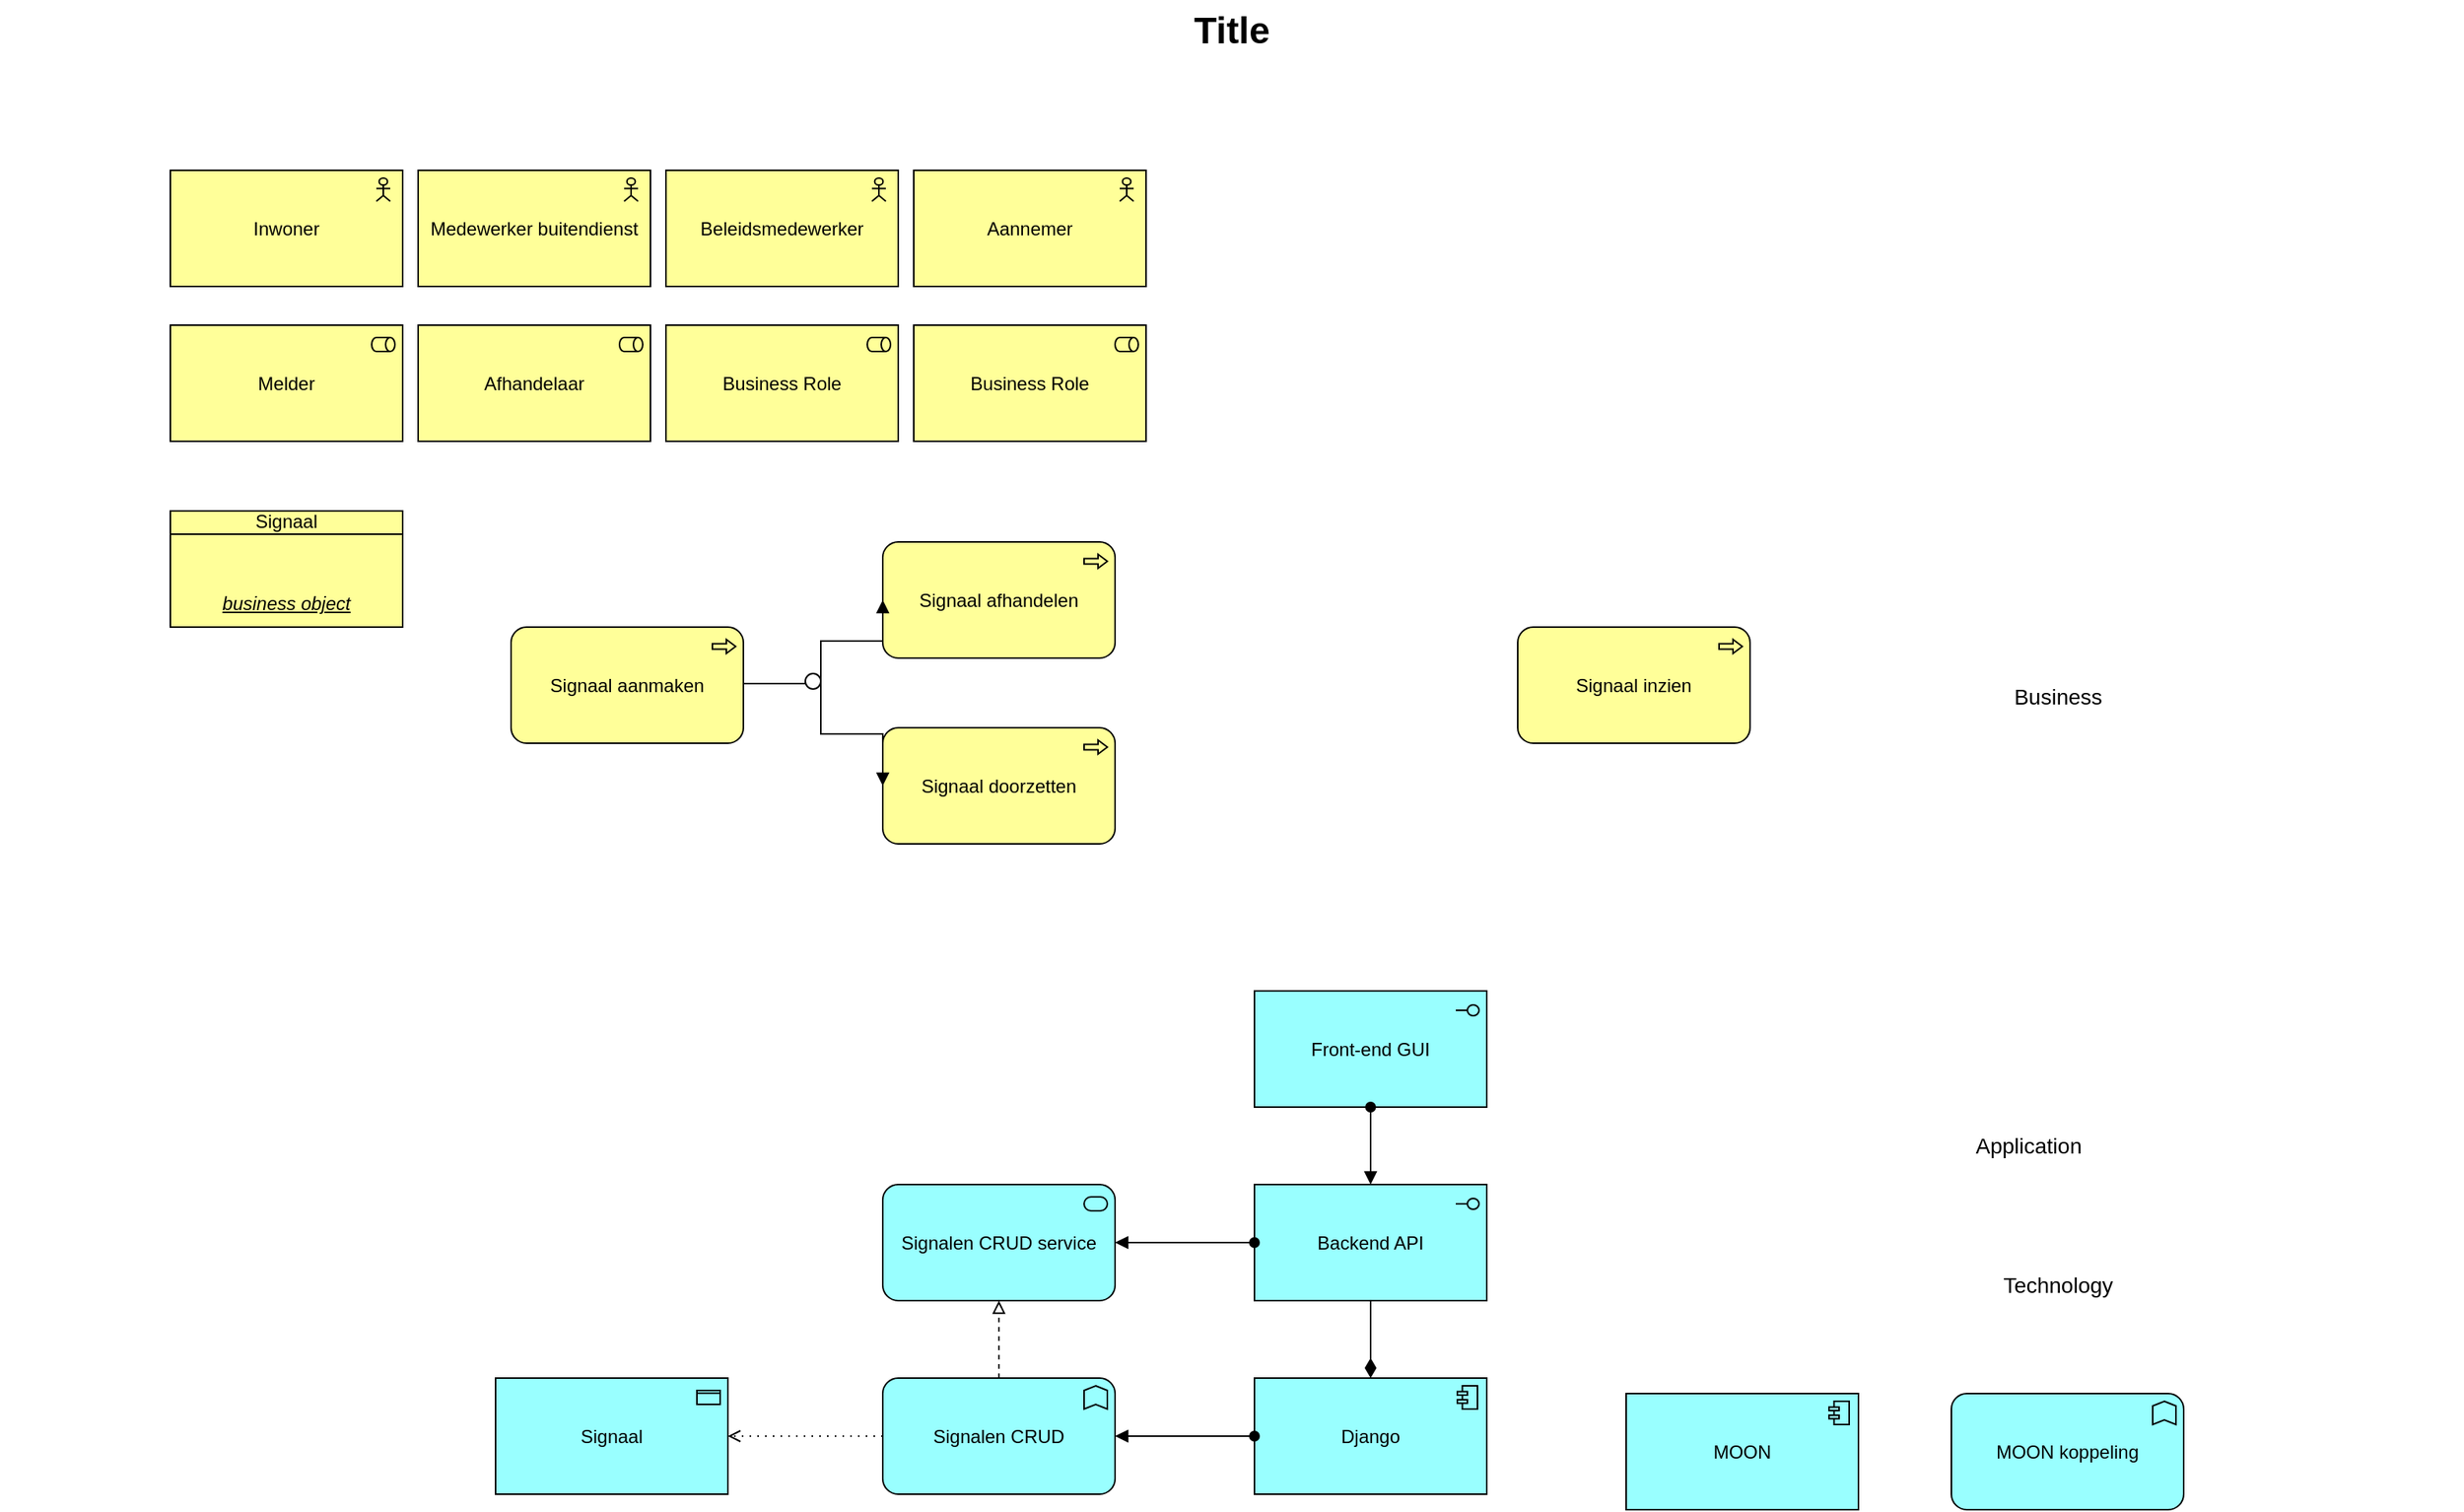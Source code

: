 <mxfile version="25.0.3">
  <diagram id="6I0OCvxSQrVGMHxT2VVA" name="Page-1">
    <mxGraphModel dx="1434" dy="782" grid="1" gridSize="10" guides="1" tooltips="1" connect="1" arrows="1" fold="1" page="1" pageScale="1" pageWidth="1654" pageHeight="1169" math="0" shadow="0">
      <root>
        <mxCell id="0" />
        <mxCell id="1" parent="0" />
        <mxCell id="dKdSaXE48SgPbhcamS2K-58" value="Technology" style="text;html=1;strokeColor=none;fillColor=none;align=center;verticalAlign=middle;whiteSpace=wrap;fontSize=14;" parent="1" vertex="1">
          <mxGeometry x="1259" y="890" width="240" height="20" as="geometry" />
        </mxCell>
        <mxCell id="dKdSaXE48SgPbhcamS2K-59" value="Application" style="text;html=1;strokeColor=none;fillColor=none;align=center;verticalAlign=middle;whiteSpace=wrap;fontSize=14;" parent="1" vertex="1">
          <mxGeometry x="1240" y="800" width="240" height="20" as="geometry" />
        </mxCell>
        <mxCell id="dKdSaXE48SgPbhcamS2K-60" value="Business" style="text;html=1;strokeColor=none;fillColor=none;align=center;verticalAlign=middle;whiteSpace=wrap;fontSize=14;" parent="1" vertex="1">
          <mxGeometry x="1259" y="510" width="240" height="20" as="geometry" />
        </mxCell>
        <mxCell id="dKdSaXE48SgPbhcamS2K-63" value="Title" style="text;strokeColor=none;fillColor=none;html=1;fontSize=24;fontStyle=1;verticalAlign=middle;align=center;" parent="1" vertex="1">
          <mxGeometry x="50" y="70" width="1590" height="40" as="geometry" />
        </mxCell>
        <mxCell id="eNobzMMhauN4BnxFjJXC-1" value="Melder" style="html=1;outlineConnect=0;whiteSpace=wrap;fillColor=#ffff99;shape=mxgraph.archimate3.application;appType=role;archiType=square;" vertex="1" parent="1">
          <mxGeometry x="160" y="280" width="150" height="75" as="geometry" />
        </mxCell>
        <mxCell id="eNobzMMhauN4BnxFjJXC-2" value="Afhandelaar" style="html=1;outlineConnect=0;whiteSpace=wrap;fillColor=#ffff99;shape=mxgraph.archimate3.application;appType=role;archiType=square;" vertex="1" parent="1">
          <mxGeometry x="320" y="280" width="150" height="75" as="geometry" />
        </mxCell>
        <mxCell id="eNobzMMhauN4BnxFjJXC-3" value="Business Role" style="html=1;outlineConnect=0;whiteSpace=wrap;fillColor=#ffff99;shape=mxgraph.archimate3.application;appType=role;archiType=square;" vertex="1" parent="1">
          <mxGeometry x="480" y="280" width="150" height="75" as="geometry" />
        </mxCell>
        <mxCell id="eNobzMMhauN4BnxFjJXC-4" value="Business Role" style="html=1;outlineConnect=0;whiteSpace=wrap;fillColor=#ffff99;shape=mxgraph.archimate3.application;appType=role;archiType=square;" vertex="1" parent="1">
          <mxGeometry x="640" y="280" width="150" height="75" as="geometry" />
        </mxCell>
        <mxCell id="eNobzMMhauN4BnxFjJXC-5" value="Medewerker buitendienst" style="html=1;outlineConnect=0;whiteSpace=wrap;fillColor=#ffff99;shape=mxgraph.archimate3.application;appType=actor;archiType=square;" vertex="1" parent="1">
          <mxGeometry x="320" y="180" width="150" height="75" as="geometry" />
        </mxCell>
        <mxCell id="eNobzMMhauN4BnxFjJXC-6" value="Beleidsmedewerker" style="html=1;outlineConnect=0;whiteSpace=wrap;fillColor=#ffff99;shape=mxgraph.archimate3.application;appType=actor;archiType=square;" vertex="1" parent="1">
          <mxGeometry x="480" y="180" width="150" height="75" as="geometry" />
        </mxCell>
        <mxCell id="eNobzMMhauN4BnxFjJXC-7" value="Aannemer" style="html=1;outlineConnect=0;whiteSpace=wrap;fillColor=#ffff99;shape=mxgraph.archimate3.application;appType=actor;archiType=square;" vertex="1" parent="1">
          <mxGeometry x="640" y="180" width="150" height="75" as="geometry" />
        </mxCell>
        <mxCell id="eNobzMMhauN4BnxFjJXC-8" value="Inwoner" style="html=1;outlineConnect=0;whiteSpace=wrap;fillColor=#ffff99;shape=mxgraph.archimate3.application;appType=actor;archiType=square;" vertex="1" parent="1">
          <mxGeometry x="160" y="180" width="150" height="75" as="geometry" />
        </mxCell>
        <mxCell id="eNobzMMhauN4BnxFjJXC-9" value="Signaal" style="html=1;outlineConnect=0;whiteSpace=wrap;fillColor=#ffff99;shape=mxgraph.archimate3.businessObject;overflow=fill;" vertex="1" parent="1">
          <mxGeometry x="160" y="400" width="150" height="75" as="geometry" />
        </mxCell>
        <mxCell id="eNobzMMhauN4BnxFjJXC-10" value="&lt;i&gt;&lt;u&gt;business object&lt;/u&gt;&lt;/i&gt;" style="text;strokeColor=none;align=center;fillColor=none;html=1;verticalAlign=middle;whiteSpace=wrap;rounded=0;" vertex="1" parent="1">
          <mxGeometry x="160" y="445" width="150" height="30" as="geometry" />
        </mxCell>
        <mxCell id="eNobzMMhauN4BnxFjJXC-11" value="Front-end GUI" style="html=1;outlineConnect=0;whiteSpace=wrap;fillColor=#99ffff;shape=mxgraph.archimate3.application;appType=interface;archiType=square;" vertex="1" parent="1">
          <mxGeometry x="860" y="710" width="150" height="75" as="geometry" />
        </mxCell>
        <mxCell id="eNobzMMhauN4BnxFjJXC-12" value="Backend API" style="html=1;outlineConnect=0;whiteSpace=wrap;fillColor=#99ffff;shape=mxgraph.archimate3.application;appType=interface;archiType=square;" vertex="1" parent="1">
          <mxGeometry x="860" y="835" width="150" height="75" as="geometry" />
        </mxCell>
        <mxCell id="eNobzMMhauN4BnxFjJXC-14" value="Signalen CRUD" style="html=1;outlineConnect=0;whiteSpace=wrap;fillColor=#99ffff;shape=mxgraph.archimate3.application;appType=func;archiType=rounded;" vertex="1" parent="1">
          <mxGeometry x="620" y="960" width="150" height="75" as="geometry" />
        </mxCell>
        <mxCell id="eNobzMMhauN4BnxFjJXC-16" value="Signalen CRUD service" style="html=1;outlineConnect=0;whiteSpace=wrap;fillColor=#99ffff;shape=mxgraph.archimate3.application;appType=serv;archiType=rounded" vertex="1" parent="1">
          <mxGeometry x="620" y="835" width="150" height="75" as="geometry" />
        </mxCell>
        <mxCell id="eNobzMMhauN4BnxFjJXC-19" value="" style="endArrow=block;html=1;endFill=1;startArrow=oval;startFill=1;edgeStyle=elbowEdgeStyle;elbow=vertical;rounded=0;entryX=1;entryY=0.5;entryDx=0;entryDy=0;entryPerimeter=0;exitX=0;exitY=0.5;exitDx=0;exitDy=0;exitPerimeter=0;" edge="1" parent="1" source="eNobzMMhauN4BnxFjJXC-12" target="eNobzMMhauN4BnxFjJXC-16">
          <mxGeometry width="160" relative="1" as="geometry">
            <mxPoint x="730" y="890" as="sourcePoint" />
            <mxPoint x="890" y="890" as="targetPoint" />
          </mxGeometry>
        </mxCell>
        <mxCell id="eNobzMMhauN4BnxFjJXC-20" value="" style="html=1;startArrow=diamondThin;startFill=1;edgeStyle=elbowEdgeStyle;elbow=vertical;startSize=10;endArrow=none;endFill=0;rounded=0;exitX=0.5;exitY=0;exitDx=0;exitDy=0;exitPerimeter=0;" edge="1" parent="1" source="eNobzMMhauN4BnxFjJXC-29" target="eNobzMMhauN4BnxFjJXC-12">
          <mxGeometry width="160" relative="1" as="geometry">
            <mxPoint x="953.75" y="960" as="sourcePoint" />
            <mxPoint x="890" y="890" as="targetPoint" />
          </mxGeometry>
        </mxCell>
        <mxCell id="eNobzMMhauN4BnxFjJXC-21" value="" style="edgeStyle=elbowEdgeStyle;html=1;endArrow=block;elbow=vertical;endFill=0;dashed=1;rounded=0;entryX=0.5;entryY=1;entryDx=0;entryDy=0;entryPerimeter=0;exitX=0.5;exitY=0;exitDx=0;exitDy=0;exitPerimeter=0;" edge="1" parent="1" source="eNobzMMhauN4BnxFjJXC-14" target="eNobzMMhauN4BnxFjJXC-16">
          <mxGeometry width="160" relative="1" as="geometry">
            <mxPoint x="950" y="890" as="sourcePoint" />
            <mxPoint x="1110" y="890" as="targetPoint" />
          </mxGeometry>
        </mxCell>
        <mxCell id="eNobzMMhauN4BnxFjJXC-22" value="" style="endArrow=block;html=1;endFill=1;startArrow=oval;startFill=1;edgeStyle=elbowEdgeStyle;elbow=vertical;rounded=0;exitX=0.5;exitY=1;exitDx=0;exitDy=0;exitPerimeter=0;entryX=0.5;entryY=0;entryDx=0;entryDy=0;entryPerimeter=0;" edge="1" parent="1" source="eNobzMMhauN4BnxFjJXC-11" target="eNobzMMhauN4BnxFjJXC-12">
          <mxGeometry width="160" relative="1" as="geometry">
            <mxPoint x="730" y="890" as="sourcePoint" />
            <mxPoint x="950" y="820" as="targetPoint" />
          </mxGeometry>
        </mxCell>
        <mxCell id="eNobzMMhauN4BnxFjJXC-23" value="Signaal aanmaken" style="html=1;outlineConnect=0;whiteSpace=wrap;fillColor=#ffff99;shape=mxgraph.archimate3.application;appType=proc;archiType=rounded;" vertex="1" parent="1">
          <mxGeometry x="380" y="475" width="150" height="75" as="geometry" />
        </mxCell>
        <mxCell id="eNobzMMhauN4BnxFjJXC-24" value="Signaal afhandelen" style="html=1;outlineConnect=0;whiteSpace=wrap;fillColor=#ffff99;shape=mxgraph.archimate3.application;appType=proc;archiType=rounded;" vertex="1" parent="1">
          <mxGeometry x="620" y="420" width="150" height="75" as="geometry" />
        </mxCell>
        <mxCell id="eNobzMMhauN4BnxFjJXC-25" value="Signaal doorzetten" style="html=1;outlineConnect=0;whiteSpace=wrap;fillColor=#ffff99;shape=mxgraph.archimate3.application;appType=proc;archiType=rounded;" vertex="1" parent="1">
          <mxGeometry x="620" y="540" width="150" height="75" as="geometry" />
        </mxCell>
        <mxCell id="eNobzMMhauN4BnxFjJXC-27" value="Signaal inzien" style="html=1;outlineConnect=0;whiteSpace=wrap;fillColor=#ffff99;shape=mxgraph.archimate3.application;appType=proc;archiType=rounded;" vertex="1" parent="1">
          <mxGeometry x="1030" y="475" width="150" height="75" as="geometry" />
        </mxCell>
        <mxCell id="eNobzMMhauN4BnxFjJXC-28" value="MOON" style="html=1;outlineConnect=0;whiteSpace=wrap;fillColor=#99ffff;shape=mxgraph.archimate3.application;appType=comp;archiType=square;" vertex="1" parent="1">
          <mxGeometry x="1100" y="970" width="150" height="75" as="geometry" />
        </mxCell>
        <mxCell id="eNobzMMhauN4BnxFjJXC-29" value="Django" style="html=1;outlineConnect=0;whiteSpace=wrap;fillColor=#99ffff;shape=mxgraph.archimate3.application;appType=comp;archiType=square;" vertex="1" parent="1">
          <mxGeometry x="860" y="960" width="150" height="75" as="geometry" />
        </mxCell>
        <mxCell id="eNobzMMhauN4BnxFjJXC-30" value="" style="ellipse;html=1;verticalLabelPosition=bottom;labelBackgroundColor=#ffffff;verticalAlign=top;fillColor=#ffffff" vertex="1" parent="1">
          <mxGeometry x="570" y="505" width="10" height="10" as="geometry" />
        </mxCell>
        <mxCell id="eNobzMMhauN4BnxFjJXC-31" value="" style="edgeStyle=elbowEdgeStyle;html=1;endArrow=none;elbow=vertical;rounded=0;exitX=1;exitY=0.5;exitDx=0;exitDy=0;exitPerimeter=0;entryX=0;entryY=0.5;entryDx=0;entryDy=0;" edge="1" parent="1" source="eNobzMMhauN4BnxFjJXC-23" target="eNobzMMhauN4BnxFjJXC-30">
          <mxGeometry width="160" relative="1" as="geometry">
            <mxPoint x="770" y="740" as="sourcePoint" />
            <mxPoint x="570" y="513" as="targetPoint" />
          </mxGeometry>
        </mxCell>
        <mxCell id="eNobzMMhauN4BnxFjJXC-33" value="" style="edgeStyle=elbowEdgeStyle;html=1;endArrow=block;dashed=0;elbow=vertical;endFill=1;rounded=0;exitX=1;exitY=0.5;exitDx=0;exitDy=0;entryX=0;entryY=0.5;entryDx=0;entryDy=0;entryPerimeter=0;" edge="1" parent="1" source="eNobzMMhauN4BnxFjJXC-30" target="eNobzMMhauN4BnxFjJXC-24">
          <mxGeometry width="160" relative="1" as="geometry">
            <mxPoint x="770" y="750" as="sourcePoint" />
            <mxPoint x="930" y="750" as="targetPoint" />
          </mxGeometry>
        </mxCell>
        <mxCell id="eNobzMMhauN4BnxFjJXC-34" value="" style="edgeStyle=elbowEdgeStyle;html=1;endArrow=block;dashed=0;elbow=vertical;endFill=1;rounded=0;entryX=0;entryY=0.5;entryDx=0;entryDy=0;entryPerimeter=0;" edge="1" parent="1" target="eNobzMMhauN4BnxFjJXC-25">
          <mxGeometry width="160" relative="1" as="geometry">
            <mxPoint x="580" y="510" as="sourcePoint" />
            <mxPoint x="930" y="750" as="targetPoint" />
          </mxGeometry>
        </mxCell>
        <mxCell id="eNobzMMhauN4BnxFjJXC-35" value="" style="endArrow=block;html=1;endFill=1;startArrow=oval;startFill=1;edgeStyle=elbowEdgeStyle;elbow=vertical;rounded=0;exitX=0;exitY=0.5;exitDx=0;exitDy=0;exitPerimeter=0;entryX=1;entryY=0.5;entryDx=0;entryDy=0;entryPerimeter=0;" edge="1" parent="1" source="eNobzMMhauN4BnxFjJXC-29" target="eNobzMMhauN4BnxFjJXC-14">
          <mxGeometry width="160" relative="1" as="geometry">
            <mxPoint x="770" y="690" as="sourcePoint" />
            <mxPoint x="930" y="690" as="targetPoint" />
          </mxGeometry>
        </mxCell>
        <mxCell id="eNobzMMhauN4BnxFjJXC-37" value="MOON koppeling" style="html=1;outlineConnect=0;whiteSpace=wrap;fillColor=#99ffff;shape=mxgraph.archimate3.application;appType=func;archiType=rounded;" vertex="1" parent="1">
          <mxGeometry x="1310" y="970" width="150" height="75" as="geometry" />
        </mxCell>
        <mxCell id="eNobzMMhauN4BnxFjJXC-38" value="Signaal" style="html=1;outlineConnect=0;whiteSpace=wrap;fillColor=#99ffff;shape=mxgraph.archimate3.application;appType=passive;archiType=square;" vertex="1" parent="1">
          <mxGeometry x="370" y="960" width="150" height="75" as="geometry" />
        </mxCell>
        <mxCell id="eNobzMMhauN4BnxFjJXC-39" value="" style="edgeStyle=elbowEdgeStyle;html=1;endArrow=open;elbow=vertical;endFill=0;dashed=1;dashPattern=1 4;rounded=0;exitX=0;exitY=0.5;exitDx=0;exitDy=0;exitPerimeter=0;entryX=1;entryY=0.5;entryDx=0;entryDy=0;entryPerimeter=0;" edge="1" parent="1" source="eNobzMMhauN4BnxFjJXC-14" target="eNobzMMhauN4BnxFjJXC-38">
          <mxGeometry width="160" relative="1" as="geometry">
            <mxPoint x="770" y="780" as="sourcePoint" />
            <mxPoint x="930" y="780" as="targetPoint" />
          </mxGeometry>
        </mxCell>
      </root>
    </mxGraphModel>
  </diagram>
</mxfile>
